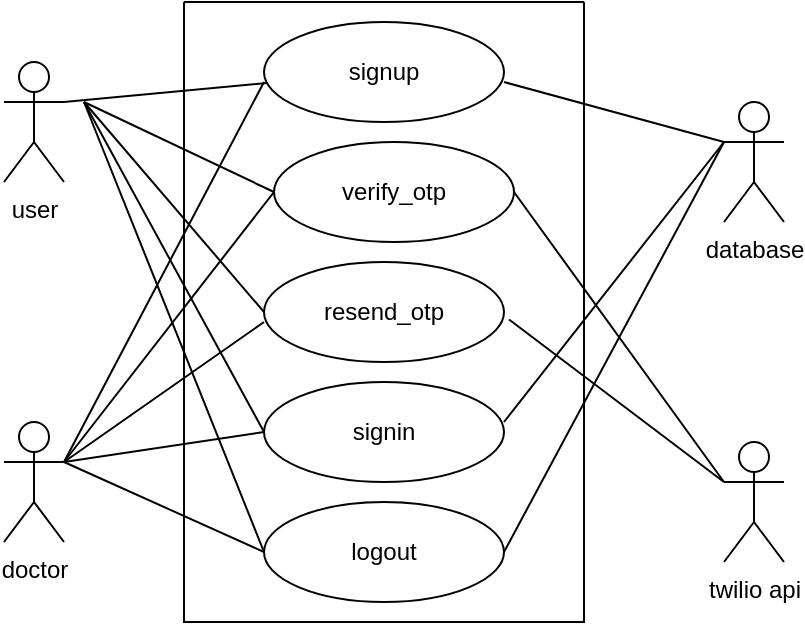 <mxfile version="21.0.6" type="github">
  <diagram name="Page-1" id="LmWKVWjMR2DN120aHaiP">
    <mxGraphModel dx="797" dy="366" grid="1" gridSize="10" guides="1" tooltips="1" connect="1" arrows="1" fold="1" page="1" pageScale="1" pageWidth="850" pageHeight="1100" math="0" shadow="0">
      <root>
        <mxCell id="0" />
        <mxCell id="1" parent="0" />
        <mxCell id="ddQXVf2QubKv7egxrqS1-1" value="user" style="shape=umlActor;verticalLabelPosition=bottom;verticalAlign=top;html=1;outlineConnect=0;" vertex="1" parent="1">
          <mxGeometry x="170" y="260" width="30" height="60" as="geometry" />
        </mxCell>
        <mxCell id="ddQXVf2QubKv7egxrqS1-4" value="doctor" style="shape=umlActor;verticalLabelPosition=bottom;verticalAlign=top;html=1;outlineConnect=0;" vertex="1" parent="1">
          <mxGeometry x="170" y="440" width="30" height="60" as="geometry" />
        </mxCell>
        <mxCell id="ddQXVf2QubKv7egxrqS1-7" value="twilio api" style="shape=umlActor;verticalLabelPosition=bottom;verticalAlign=top;html=1;outlineConnect=0;" vertex="1" parent="1">
          <mxGeometry x="530" y="450" width="30" height="60" as="geometry" />
        </mxCell>
        <mxCell id="ddQXVf2QubKv7egxrqS1-9" value="" style="swimlane;startSize=0;" vertex="1" parent="1">
          <mxGeometry x="260" y="230" width="200" height="310" as="geometry" />
        </mxCell>
        <mxCell id="ddQXVf2QubKv7egxrqS1-10" value="signup" style="ellipse;whiteSpace=wrap;html=1;" vertex="1" parent="ddQXVf2QubKv7egxrqS1-9">
          <mxGeometry x="40" y="10" width="120" height="50" as="geometry" />
        </mxCell>
        <mxCell id="ddQXVf2QubKv7egxrqS1-11" value="verify_otp" style="ellipse;whiteSpace=wrap;html=1;" vertex="1" parent="ddQXVf2QubKv7egxrqS1-9">
          <mxGeometry x="45" y="70" width="120" height="50" as="geometry" />
        </mxCell>
        <mxCell id="ddQXVf2QubKv7egxrqS1-15" value="resend_otp" style="ellipse;whiteSpace=wrap;html=1;" vertex="1" parent="ddQXVf2QubKv7egxrqS1-9">
          <mxGeometry x="40" y="130" width="120" height="50" as="geometry" />
        </mxCell>
        <mxCell id="ddQXVf2QubKv7egxrqS1-16" value="signin" style="ellipse;whiteSpace=wrap;html=1;" vertex="1" parent="ddQXVf2QubKv7egxrqS1-9">
          <mxGeometry x="40" y="190" width="120" height="50" as="geometry" />
        </mxCell>
        <mxCell id="ddQXVf2QubKv7egxrqS1-17" value="logout" style="ellipse;whiteSpace=wrap;html=1;" vertex="1" parent="ddQXVf2QubKv7egxrqS1-9">
          <mxGeometry x="40" y="250" width="120" height="50" as="geometry" />
        </mxCell>
        <mxCell id="ddQXVf2QubKv7egxrqS1-18" value="database" style="shape=umlActor;verticalLabelPosition=bottom;verticalAlign=top;html=1;outlineConnect=0;" vertex="1" parent="1">
          <mxGeometry x="530" y="280" width="30" height="60" as="geometry" />
        </mxCell>
        <mxCell id="ddQXVf2QubKv7egxrqS1-25" value="" style="endArrow=none;html=1;rounded=0;" edge="1" parent="1" target="ddQXVf2QubKv7egxrqS1-10">
          <mxGeometry width="50" height="50" relative="1" as="geometry">
            <mxPoint x="200" y="280" as="sourcePoint" />
            <mxPoint x="260" y="210" as="targetPoint" />
          </mxGeometry>
        </mxCell>
        <mxCell id="ddQXVf2QubKv7egxrqS1-26" value="" style="endArrow=none;html=1;rounded=0;entryX=0;entryY=0.6;entryDx=0;entryDy=0;entryPerimeter=0;" edge="1" parent="1" target="ddQXVf2QubKv7egxrqS1-10">
          <mxGeometry width="50" height="50" relative="1" as="geometry">
            <mxPoint x="200" y="460" as="sourcePoint" />
            <mxPoint x="320" y="350" as="targetPoint" />
            <Array as="points" />
          </mxGeometry>
        </mxCell>
        <mxCell id="ddQXVf2QubKv7egxrqS1-27" value="" style="endArrow=none;html=1;rounded=0;exitX=1;exitY=0.6;exitDx=0;exitDy=0;exitPerimeter=0;entryX=0;entryY=0.333;entryDx=0;entryDy=0;entryPerimeter=0;" edge="1" parent="1" source="ddQXVf2QubKv7egxrqS1-10" target="ddQXVf2QubKv7egxrqS1-18">
          <mxGeometry width="50" height="50" relative="1" as="geometry">
            <mxPoint x="480" y="410" as="sourcePoint" />
            <mxPoint x="530" y="360" as="targetPoint" />
          </mxGeometry>
        </mxCell>
        <mxCell id="ddQXVf2QubKv7egxrqS1-28" value="" style="endArrow=none;html=1;rounded=0;entryX=0;entryY=0.5;entryDx=0;entryDy=0;" edge="1" parent="1" target="ddQXVf2QubKv7egxrqS1-11">
          <mxGeometry width="50" height="50" relative="1" as="geometry">
            <mxPoint x="210" y="280" as="sourcePoint" />
            <mxPoint x="260" y="210" as="targetPoint" />
          </mxGeometry>
        </mxCell>
        <mxCell id="ddQXVf2QubKv7egxrqS1-31" value="" style="endArrow=none;html=1;rounded=0;exitX=1;exitY=0.5;exitDx=0;exitDy=0;" edge="1" parent="1" source="ddQXVf2QubKv7egxrqS1-11">
          <mxGeometry width="50" height="50" relative="1" as="geometry">
            <mxPoint x="480" y="520" as="sourcePoint" />
            <mxPoint x="530" y="470" as="targetPoint" />
          </mxGeometry>
        </mxCell>
        <mxCell id="ddQXVf2QubKv7egxrqS1-32" value="" style="endArrow=none;html=1;rounded=0;entryX=0;entryY=0.5;entryDx=0;entryDy=0;" edge="1" parent="1" target="ddQXVf2QubKv7egxrqS1-11">
          <mxGeometry width="50" height="50" relative="1" as="geometry">
            <mxPoint x="200" y="460" as="sourcePoint" />
            <mxPoint x="320" y="350" as="targetPoint" />
          </mxGeometry>
        </mxCell>
        <mxCell id="ddQXVf2QubKv7egxrqS1-33" value="" style="endArrow=none;html=1;rounded=0;exitX=1.021;exitY=0.575;exitDx=0;exitDy=0;exitPerimeter=0;" edge="1" parent="1" source="ddQXVf2QubKv7egxrqS1-15">
          <mxGeometry width="50" height="50" relative="1" as="geometry">
            <mxPoint x="480" y="520" as="sourcePoint" />
            <mxPoint x="530" y="470" as="targetPoint" />
          </mxGeometry>
        </mxCell>
        <mxCell id="ddQXVf2QubKv7egxrqS1-34" value="" style="endArrow=none;html=1;rounded=0;" edge="1" parent="1">
          <mxGeometry width="50" height="50" relative="1" as="geometry">
            <mxPoint x="200" y="460" as="sourcePoint" />
            <mxPoint x="300" y="390" as="targetPoint" />
          </mxGeometry>
        </mxCell>
        <mxCell id="ddQXVf2QubKv7egxrqS1-35" value="" style="endArrow=none;html=1;rounded=0;entryX=0;entryY=0.5;entryDx=0;entryDy=0;" edge="1" parent="1" target="ddQXVf2QubKv7egxrqS1-15">
          <mxGeometry width="50" height="50" relative="1" as="geometry">
            <mxPoint x="210" y="280" as="sourcePoint" />
            <mxPoint x="320" y="350" as="targetPoint" />
          </mxGeometry>
        </mxCell>
        <mxCell id="ddQXVf2QubKv7egxrqS1-36" value="" style="endArrow=none;html=1;rounded=0;entryX=0;entryY=0.5;entryDx=0;entryDy=0;" edge="1" parent="1" target="ddQXVf2QubKv7egxrqS1-16">
          <mxGeometry width="50" height="50" relative="1" as="geometry">
            <mxPoint x="200" y="460" as="sourcePoint" />
            <mxPoint x="250" y="410" as="targetPoint" />
          </mxGeometry>
        </mxCell>
        <mxCell id="ddQXVf2QubKv7egxrqS1-37" value="" style="endArrow=none;html=1;rounded=0;exitX=0;exitY=0.5;exitDx=0;exitDy=0;" edge="1" parent="1" source="ddQXVf2QubKv7egxrqS1-16">
          <mxGeometry width="50" height="50" relative="1" as="geometry">
            <mxPoint x="160" y="330" as="sourcePoint" />
            <mxPoint x="210" y="280" as="targetPoint" />
          </mxGeometry>
        </mxCell>
        <mxCell id="ddQXVf2QubKv7egxrqS1-38" value="" style="endArrow=none;html=1;rounded=0;exitX=1;exitY=0.4;exitDx=0;exitDy=0;exitPerimeter=0;" edge="1" parent="1" source="ddQXVf2QubKv7egxrqS1-16">
          <mxGeometry width="50" height="50" relative="1" as="geometry">
            <mxPoint x="480" y="350" as="sourcePoint" />
            <mxPoint x="530" y="300" as="targetPoint" />
          </mxGeometry>
        </mxCell>
        <mxCell id="ddQXVf2QubKv7egxrqS1-39" value="" style="endArrow=none;html=1;rounded=0;exitX=0;exitY=0.5;exitDx=0;exitDy=0;" edge="1" parent="1" source="ddQXVf2QubKv7egxrqS1-17">
          <mxGeometry width="50" height="50" relative="1" as="geometry">
            <mxPoint x="300" y="500" as="sourcePoint" />
            <mxPoint x="210" y="280" as="targetPoint" />
          </mxGeometry>
        </mxCell>
        <mxCell id="ddQXVf2QubKv7egxrqS1-40" value="" style="endArrow=none;html=1;rounded=0;exitX=0;exitY=0.5;exitDx=0;exitDy=0;" edge="1" parent="1" source="ddQXVf2QubKv7egxrqS1-17">
          <mxGeometry width="50" height="50" relative="1" as="geometry">
            <mxPoint x="150" y="510" as="sourcePoint" />
            <mxPoint x="200" y="460" as="targetPoint" />
          </mxGeometry>
        </mxCell>
        <mxCell id="ddQXVf2QubKv7egxrqS1-41" value="" style="endArrow=none;html=1;rounded=0;exitX=1;exitY=0.5;exitDx=0;exitDy=0;" edge="1" parent="1" source="ddQXVf2QubKv7egxrqS1-17">
          <mxGeometry width="50" height="50" relative="1" as="geometry">
            <mxPoint x="480" y="350" as="sourcePoint" />
            <mxPoint x="530" y="300" as="targetPoint" />
          </mxGeometry>
        </mxCell>
      </root>
    </mxGraphModel>
  </diagram>
</mxfile>

